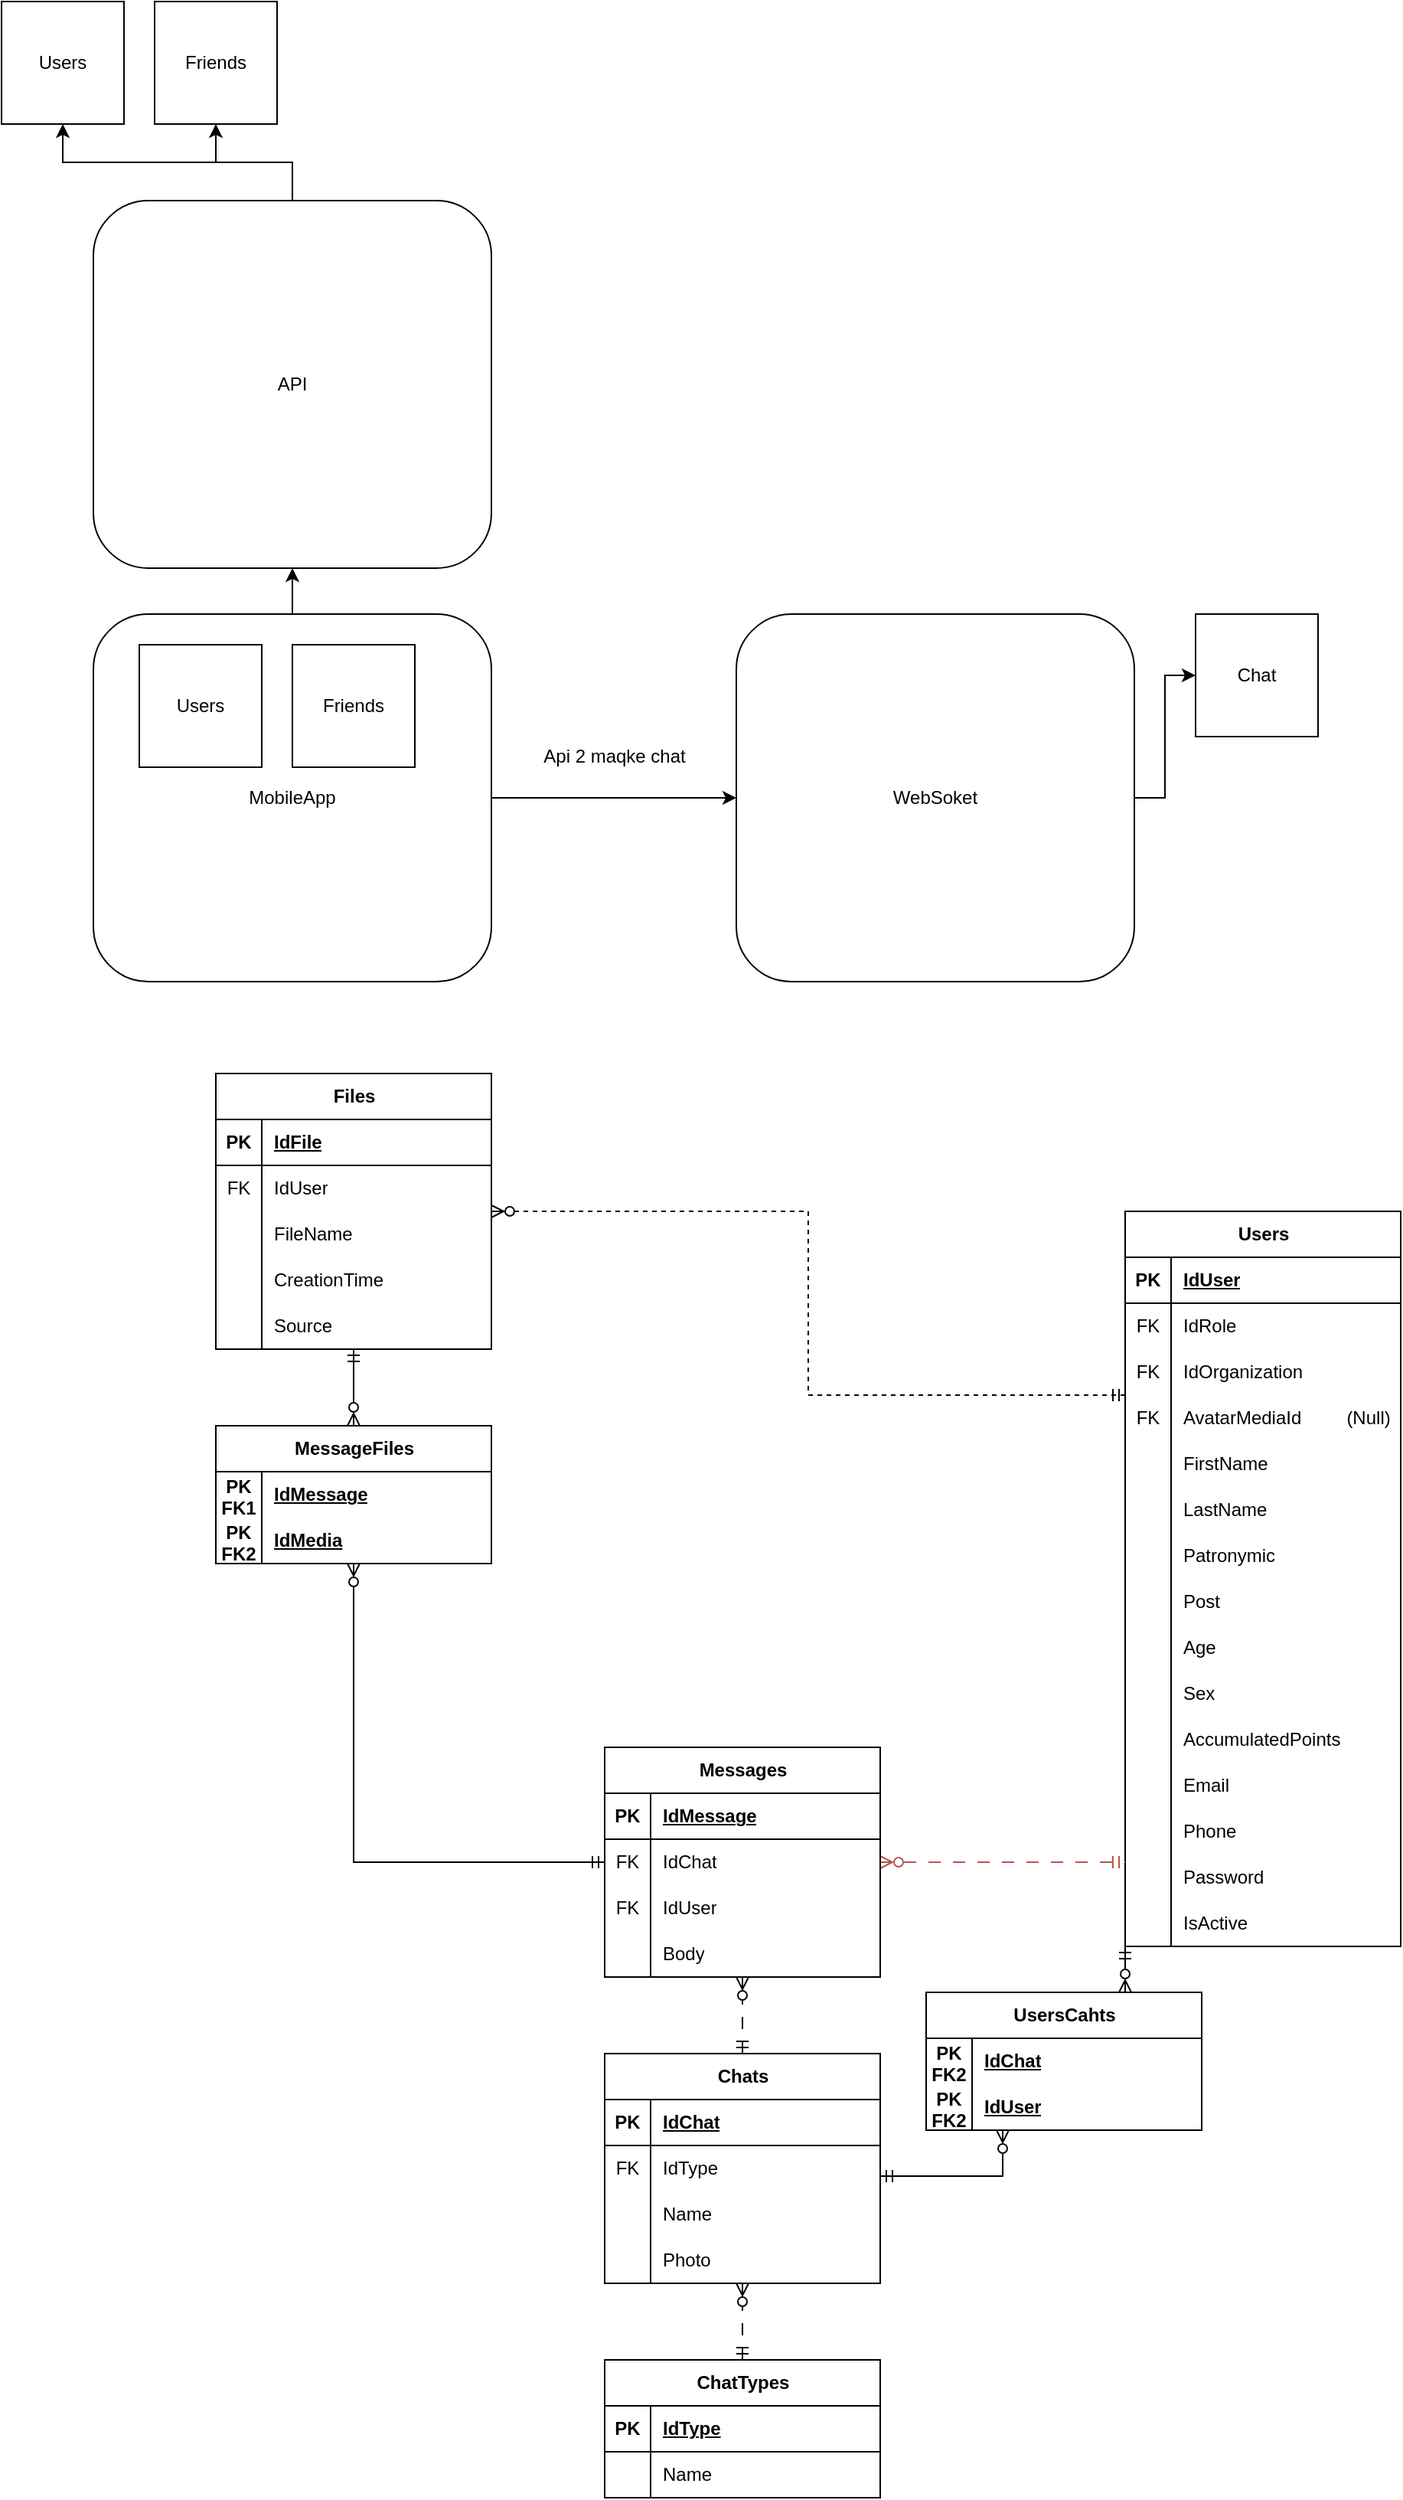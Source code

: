 <mxfile version="24.7.17">
  <diagram name="Страница — 1" id="ZEEm1lzKeTSxruG6DHgv">
    <mxGraphModel dx="1418" dy="1997" grid="1" gridSize="10" guides="1" tooltips="1" connect="1" arrows="1" fold="1" page="1" pageScale="1" pageWidth="827" pageHeight="1169" math="0" shadow="0">
      <root>
        <mxCell id="0" />
        <mxCell id="1" parent="0" />
        <mxCell id="1vx7vQXaINEQ5tUcSHFq-7" style="edgeStyle=orthogonalEdgeStyle;rounded=0;orthogonalLoop=1;jettySize=auto;html=1;" parent="1" source="1vx7vQXaINEQ5tUcSHFq-1" target="1vx7vQXaINEQ5tUcSHFq-2" edge="1">
          <mxGeometry relative="1" as="geometry" />
        </mxCell>
        <mxCell id="1vx7vQXaINEQ5tUcSHFq-11" style="edgeStyle=orthogonalEdgeStyle;rounded=0;orthogonalLoop=1;jettySize=auto;html=1;" parent="1" source="1vx7vQXaINEQ5tUcSHFq-1" target="1vx7vQXaINEQ5tUcSHFq-10" edge="1">
          <mxGeometry relative="1" as="geometry" />
        </mxCell>
        <mxCell id="1vx7vQXaINEQ5tUcSHFq-1" value="MobileApp" style="rounded=1;whiteSpace=wrap;html=1;" parent="1" vertex="1">
          <mxGeometry x="80" y="230" width="260" height="240" as="geometry" />
        </mxCell>
        <mxCell id="1vx7vQXaINEQ5tUcSHFq-8" style="edgeStyle=orthogonalEdgeStyle;rounded=0;orthogonalLoop=1;jettySize=auto;html=1;" parent="1" source="1vx7vQXaINEQ5tUcSHFq-2" target="1vx7vQXaINEQ5tUcSHFq-4" edge="1">
          <mxGeometry relative="1" as="geometry" />
        </mxCell>
        <mxCell id="1vx7vQXaINEQ5tUcSHFq-9" style="edgeStyle=orthogonalEdgeStyle;rounded=0;orthogonalLoop=1;jettySize=auto;html=1;" parent="1" source="1vx7vQXaINEQ5tUcSHFq-2" target="1vx7vQXaINEQ5tUcSHFq-3" edge="1">
          <mxGeometry relative="1" as="geometry" />
        </mxCell>
        <mxCell id="1vx7vQXaINEQ5tUcSHFq-2" value="API" style="rounded=1;whiteSpace=wrap;html=1;" parent="1" vertex="1">
          <mxGeometry x="80" y="-40" width="260" height="240" as="geometry" />
        </mxCell>
        <mxCell id="1vx7vQXaINEQ5tUcSHFq-3" value="Users" style="whiteSpace=wrap;html=1;aspect=fixed;" parent="1" vertex="1">
          <mxGeometry x="20" y="-170" width="80" height="80" as="geometry" />
        </mxCell>
        <mxCell id="1vx7vQXaINEQ5tUcSHFq-4" value="Friends" style="whiteSpace=wrap;html=1;aspect=fixed;" parent="1" vertex="1">
          <mxGeometry x="120" y="-170" width="80" height="80" as="geometry" />
        </mxCell>
        <mxCell id="1vx7vQXaINEQ5tUcSHFq-5" value="Users" style="whiteSpace=wrap;html=1;aspect=fixed;" parent="1" vertex="1">
          <mxGeometry x="110" y="250" width="80" height="80" as="geometry" />
        </mxCell>
        <mxCell id="1vx7vQXaINEQ5tUcSHFq-6" value="Friends" style="whiteSpace=wrap;html=1;aspect=fixed;" parent="1" vertex="1">
          <mxGeometry x="210" y="250" width="80" height="80" as="geometry" />
        </mxCell>
        <mxCell id="1vx7vQXaINEQ5tUcSHFq-14" style="edgeStyle=orthogonalEdgeStyle;rounded=0;orthogonalLoop=1;jettySize=auto;html=1;" parent="1" source="1vx7vQXaINEQ5tUcSHFq-10" target="1vx7vQXaINEQ5tUcSHFq-13" edge="1">
          <mxGeometry relative="1" as="geometry" />
        </mxCell>
        <mxCell id="1vx7vQXaINEQ5tUcSHFq-10" value="WebSoket" style="rounded=1;whiteSpace=wrap;html=1;" parent="1" vertex="1">
          <mxGeometry x="500" y="230" width="260" height="240" as="geometry" />
        </mxCell>
        <mxCell id="1vx7vQXaINEQ5tUcSHFq-12" value="Api 2 maqke chat" style="text;html=1;align=center;verticalAlign=middle;resizable=0;points=[];autosize=1;strokeColor=none;fillColor=none;" parent="1" vertex="1">
          <mxGeometry x="360" y="308" width="120" height="30" as="geometry" />
        </mxCell>
        <mxCell id="1vx7vQXaINEQ5tUcSHFq-13" value="Chat" style="whiteSpace=wrap;html=1;aspect=fixed;" parent="1" vertex="1">
          <mxGeometry x="800" y="230" width="80" height="80" as="geometry" />
        </mxCell>
        <mxCell id="N4yz56H9GCIJ5nucH-jK-26" style="edgeStyle=orthogonalEdgeStyle;rounded=0;orthogonalLoop=1;jettySize=auto;html=1;endArrow=ERzeroToMany;endFill=0;startArrow=ERmandOne;startFill=0;dashed=1;" edge="1" parent="1" source="MX3u4jgHiCqFEkig36P6-1" target="N4yz56H9GCIJ5nucH-jK-1">
          <mxGeometry relative="1" as="geometry">
            <Array as="points">
              <mxPoint x="547" y="740" />
              <mxPoint x="547" y="620" />
            </Array>
          </mxGeometry>
        </mxCell>
        <mxCell id="MX3u4jgHiCqFEkig36P6-1" value="Users" style="shape=table;startSize=30;container=1;collapsible=1;childLayout=tableLayout;fixedRows=1;rowLines=0;fontStyle=1;align=center;resizeLast=1;html=1;" parent="1" vertex="1">
          <mxGeometry x="754" y="620" width="180" height="480" as="geometry" />
        </mxCell>
        <mxCell id="MX3u4jgHiCqFEkig36P6-2" value="" style="shape=tableRow;horizontal=0;startSize=0;swimlaneHead=0;swimlaneBody=0;fillColor=none;collapsible=0;dropTarget=0;points=[[0,0.5],[1,0.5]];portConstraint=eastwest;top=0;left=0;right=0;bottom=1;" parent="MX3u4jgHiCqFEkig36P6-1" vertex="1">
          <mxGeometry y="30" width="180" height="30" as="geometry" />
        </mxCell>
        <mxCell id="MX3u4jgHiCqFEkig36P6-3" value="PK" style="shape=partialRectangle;connectable=0;fillColor=none;top=0;left=0;bottom=0;right=0;fontStyle=1;overflow=hidden;whiteSpace=wrap;html=1;" parent="MX3u4jgHiCqFEkig36P6-2" vertex="1">
          <mxGeometry width="30" height="30" as="geometry">
            <mxRectangle width="30" height="30" as="alternateBounds" />
          </mxGeometry>
        </mxCell>
        <mxCell id="MX3u4jgHiCqFEkig36P6-4" value="IdUser" style="shape=partialRectangle;connectable=0;fillColor=none;top=0;left=0;bottom=0;right=0;align=left;spacingLeft=6;fontStyle=5;overflow=hidden;whiteSpace=wrap;html=1;" parent="MX3u4jgHiCqFEkig36P6-2" vertex="1">
          <mxGeometry x="30" width="150" height="30" as="geometry">
            <mxRectangle width="150" height="30" as="alternateBounds" />
          </mxGeometry>
        </mxCell>
        <mxCell id="MX3u4jgHiCqFEkig36P6-5" value="" style="shape=tableRow;horizontal=0;startSize=0;swimlaneHead=0;swimlaneBody=0;fillColor=none;collapsible=0;dropTarget=0;points=[[0,0.5],[1,0.5]];portConstraint=eastwest;top=0;left=0;right=0;bottom=0;" parent="MX3u4jgHiCqFEkig36P6-1" vertex="1">
          <mxGeometry y="60" width="180" height="30" as="geometry" />
        </mxCell>
        <mxCell id="MX3u4jgHiCqFEkig36P6-6" value="FK" style="shape=partialRectangle;connectable=0;fillColor=none;top=0;left=0;bottom=0;right=0;editable=1;overflow=hidden;whiteSpace=wrap;html=1;" parent="MX3u4jgHiCqFEkig36P6-5" vertex="1">
          <mxGeometry width="30" height="30" as="geometry">
            <mxRectangle width="30" height="30" as="alternateBounds" />
          </mxGeometry>
        </mxCell>
        <mxCell id="MX3u4jgHiCqFEkig36P6-7" value="IdRole" style="shape=partialRectangle;connectable=0;fillColor=none;top=0;left=0;bottom=0;right=0;align=left;spacingLeft=6;overflow=hidden;whiteSpace=wrap;html=1;" parent="MX3u4jgHiCqFEkig36P6-5" vertex="1">
          <mxGeometry x="30" width="150" height="30" as="geometry">
            <mxRectangle width="150" height="30" as="alternateBounds" />
          </mxGeometry>
        </mxCell>
        <mxCell id="MX3u4jgHiCqFEkig36P6-8" value="" style="shape=tableRow;horizontal=0;startSize=0;swimlaneHead=0;swimlaneBody=0;fillColor=none;collapsible=0;dropTarget=0;points=[[0,0.5],[1,0.5]];portConstraint=eastwest;top=0;left=0;right=0;bottom=0;" parent="MX3u4jgHiCqFEkig36P6-1" vertex="1">
          <mxGeometry y="90" width="180" height="30" as="geometry" />
        </mxCell>
        <mxCell id="MX3u4jgHiCqFEkig36P6-9" value="FK" style="shape=partialRectangle;connectable=0;fillColor=none;top=0;left=0;bottom=0;right=0;editable=1;overflow=hidden;whiteSpace=wrap;html=1;" parent="MX3u4jgHiCqFEkig36P6-8" vertex="1">
          <mxGeometry width="30" height="30" as="geometry">
            <mxRectangle width="30" height="30" as="alternateBounds" />
          </mxGeometry>
        </mxCell>
        <mxCell id="MX3u4jgHiCqFEkig36P6-10" value="IdOrganization" style="shape=partialRectangle;connectable=0;fillColor=none;top=0;left=0;bottom=0;right=0;align=left;spacingLeft=6;overflow=hidden;whiteSpace=wrap;html=1;" parent="MX3u4jgHiCqFEkig36P6-8" vertex="1">
          <mxGeometry x="30" width="150" height="30" as="geometry">
            <mxRectangle width="150" height="30" as="alternateBounds" />
          </mxGeometry>
        </mxCell>
        <mxCell id="MX3u4jgHiCqFEkig36P6-11" value="" style="shape=tableRow;horizontal=0;startSize=0;swimlaneHead=0;swimlaneBody=0;fillColor=none;collapsible=0;dropTarget=0;points=[[0,0.5],[1,0.5]];portConstraint=eastwest;top=0;left=0;right=0;bottom=0;" parent="MX3u4jgHiCqFEkig36P6-1" vertex="1">
          <mxGeometry y="120" width="180" height="30" as="geometry" />
        </mxCell>
        <mxCell id="MX3u4jgHiCqFEkig36P6-12" value="FK" style="shape=partialRectangle;connectable=0;fillColor=none;top=0;left=0;bottom=0;right=0;editable=1;overflow=hidden;whiteSpace=wrap;html=1;" parent="MX3u4jgHiCqFEkig36P6-11" vertex="1">
          <mxGeometry width="30" height="30" as="geometry">
            <mxRectangle width="30" height="30" as="alternateBounds" />
          </mxGeometry>
        </mxCell>
        <mxCell id="MX3u4jgHiCqFEkig36P6-13" value="AvatarMediaId&lt;span style=&quot;white-space: pre;&quot;&gt;&#x9;&lt;/span&gt;&lt;span style=&quot;white-space: pre;&quot;&gt;&#x9;&lt;/span&gt;(Null)" style="shape=partialRectangle;connectable=0;fillColor=none;top=0;left=0;bottom=0;right=0;align=left;spacingLeft=6;overflow=hidden;whiteSpace=wrap;html=1;" parent="MX3u4jgHiCqFEkig36P6-11" vertex="1">
          <mxGeometry x="30" width="150" height="30" as="geometry">
            <mxRectangle width="150" height="30" as="alternateBounds" />
          </mxGeometry>
        </mxCell>
        <mxCell id="MX3u4jgHiCqFEkig36P6-14" value="" style="shape=tableRow;horizontal=0;startSize=0;swimlaneHead=0;swimlaneBody=0;fillColor=none;collapsible=0;dropTarget=0;points=[[0,0.5],[1,0.5]];portConstraint=eastwest;top=0;left=0;right=0;bottom=0;" parent="MX3u4jgHiCqFEkig36P6-1" vertex="1">
          <mxGeometry y="150" width="180" height="30" as="geometry" />
        </mxCell>
        <mxCell id="MX3u4jgHiCqFEkig36P6-15" value="" style="shape=partialRectangle;connectable=0;fillColor=none;top=0;left=0;bottom=0;right=0;editable=1;overflow=hidden;whiteSpace=wrap;html=1;" parent="MX3u4jgHiCqFEkig36P6-14" vertex="1">
          <mxGeometry width="30" height="30" as="geometry">
            <mxRectangle width="30" height="30" as="alternateBounds" />
          </mxGeometry>
        </mxCell>
        <mxCell id="MX3u4jgHiCqFEkig36P6-16" value="FirstName" style="shape=partialRectangle;connectable=0;fillColor=none;top=0;left=0;bottom=0;right=0;align=left;spacingLeft=6;overflow=hidden;whiteSpace=wrap;html=1;" parent="MX3u4jgHiCqFEkig36P6-14" vertex="1">
          <mxGeometry x="30" width="150" height="30" as="geometry">
            <mxRectangle width="150" height="30" as="alternateBounds" />
          </mxGeometry>
        </mxCell>
        <mxCell id="MX3u4jgHiCqFEkig36P6-17" value="" style="shape=tableRow;horizontal=0;startSize=0;swimlaneHead=0;swimlaneBody=0;fillColor=none;collapsible=0;dropTarget=0;points=[[0,0.5],[1,0.5]];portConstraint=eastwest;top=0;left=0;right=0;bottom=0;" parent="MX3u4jgHiCqFEkig36P6-1" vertex="1">
          <mxGeometry y="180" width="180" height="30" as="geometry" />
        </mxCell>
        <mxCell id="MX3u4jgHiCqFEkig36P6-18" value="" style="shape=partialRectangle;connectable=0;fillColor=none;top=0;left=0;bottom=0;right=0;editable=1;overflow=hidden;whiteSpace=wrap;html=1;" parent="MX3u4jgHiCqFEkig36P6-17" vertex="1">
          <mxGeometry width="30" height="30" as="geometry">
            <mxRectangle width="30" height="30" as="alternateBounds" />
          </mxGeometry>
        </mxCell>
        <mxCell id="MX3u4jgHiCqFEkig36P6-19" value="LastName" style="shape=partialRectangle;connectable=0;fillColor=none;top=0;left=0;bottom=0;right=0;align=left;spacingLeft=6;overflow=hidden;whiteSpace=wrap;html=1;" parent="MX3u4jgHiCqFEkig36P6-17" vertex="1">
          <mxGeometry x="30" width="150" height="30" as="geometry">
            <mxRectangle width="150" height="30" as="alternateBounds" />
          </mxGeometry>
        </mxCell>
        <mxCell id="MX3u4jgHiCqFEkig36P6-20" value="" style="shape=tableRow;horizontal=0;startSize=0;swimlaneHead=0;swimlaneBody=0;fillColor=none;collapsible=0;dropTarget=0;points=[[0,0.5],[1,0.5]];portConstraint=eastwest;top=0;left=0;right=0;bottom=0;" parent="MX3u4jgHiCqFEkig36P6-1" vertex="1">
          <mxGeometry y="210" width="180" height="30" as="geometry" />
        </mxCell>
        <mxCell id="MX3u4jgHiCqFEkig36P6-21" value="" style="shape=partialRectangle;connectable=0;fillColor=none;top=0;left=0;bottom=0;right=0;editable=1;overflow=hidden;whiteSpace=wrap;html=1;" parent="MX3u4jgHiCqFEkig36P6-20" vertex="1">
          <mxGeometry width="30" height="30" as="geometry">
            <mxRectangle width="30" height="30" as="alternateBounds" />
          </mxGeometry>
        </mxCell>
        <mxCell id="MX3u4jgHiCqFEkig36P6-22" value="Patronymic" style="shape=partialRectangle;connectable=0;fillColor=none;top=0;left=0;bottom=0;right=0;align=left;spacingLeft=6;overflow=hidden;whiteSpace=wrap;html=1;" parent="MX3u4jgHiCqFEkig36P6-20" vertex="1">
          <mxGeometry x="30" width="150" height="30" as="geometry">
            <mxRectangle width="150" height="30" as="alternateBounds" />
          </mxGeometry>
        </mxCell>
        <mxCell id="MX3u4jgHiCqFEkig36P6-23" value="" style="shape=tableRow;horizontal=0;startSize=0;swimlaneHead=0;swimlaneBody=0;fillColor=none;collapsible=0;dropTarget=0;points=[[0,0.5],[1,0.5]];portConstraint=eastwest;top=0;left=0;right=0;bottom=0;" parent="MX3u4jgHiCqFEkig36P6-1" vertex="1">
          <mxGeometry y="240" width="180" height="30" as="geometry" />
        </mxCell>
        <mxCell id="MX3u4jgHiCqFEkig36P6-24" value="" style="shape=partialRectangle;connectable=0;fillColor=none;top=0;left=0;bottom=0;right=0;editable=1;overflow=hidden;whiteSpace=wrap;html=1;" parent="MX3u4jgHiCqFEkig36P6-23" vertex="1">
          <mxGeometry width="30" height="30" as="geometry">
            <mxRectangle width="30" height="30" as="alternateBounds" />
          </mxGeometry>
        </mxCell>
        <mxCell id="MX3u4jgHiCqFEkig36P6-25" value="Post" style="shape=partialRectangle;connectable=0;fillColor=none;top=0;left=0;bottom=0;right=0;align=left;spacingLeft=6;overflow=hidden;whiteSpace=wrap;html=1;" parent="MX3u4jgHiCqFEkig36P6-23" vertex="1">
          <mxGeometry x="30" width="150" height="30" as="geometry">
            <mxRectangle width="150" height="30" as="alternateBounds" />
          </mxGeometry>
        </mxCell>
        <mxCell id="MX3u4jgHiCqFEkig36P6-26" value="" style="shape=tableRow;horizontal=0;startSize=0;swimlaneHead=0;swimlaneBody=0;fillColor=none;collapsible=0;dropTarget=0;points=[[0,0.5],[1,0.5]];portConstraint=eastwest;top=0;left=0;right=0;bottom=0;" parent="MX3u4jgHiCqFEkig36P6-1" vertex="1">
          <mxGeometry y="270" width="180" height="30" as="geometry" />
        </mxCell>
        <mxCell id="MX3u4jgHiCqFEkig36P6-27" value="" style="shape=partialRectangle;connectable=0;fillColor=none;top=0;left=0;bottom=0;right=0;editable=1;overflow=hidden;whiteSpace=wrap;html=1;" parent="MX3u4jgHiCqFEkig36P6-26" vertex="1">
          <mxGeometry width="30" height="30" as="geometry">
            <mxRectangle width="30" height="30" as="alternateBounds" />
          </mxGeometry>
        </mxCell>
        <mxCell id="MX3u4jgHiCqFEkig36P6-28" value="Age" style="shape=partialRectangle;connectable=0;fillColor=none;top=0;left=0;bottom=0;right=0;align=left;spacingLeft=6;overflow=hidden;whiteSpace=wrap;html=1;" parent="MX3u4jgHiCqFEkig36P6-26" vertex="1">
          <mxGeometry x="30" width="150" height="30" as="geometry">
            <mxRectangle width="150" height="30" as="alternateBounds" />
          </mxGeometry>
        </mxCell>
        <mxCell id="MX3u4jgHiCqFEkig36P6-29" value="" style="shape=tableRow;horizontal=0;startSize=0;swimlaneHead=0;swimlaneBody=0;fillColor=none;collapsible=0;dropTarget=0;points=[[0,0.5],[1,0.5]];portConstraint=eastwest;top=0;left=0;right=0;bottom=0;" parent="MX3u4jgHiCqFEkig36P6-1" vertex="1">
          <mxGeometry y="300" width="180" height="30" as="geometry" />
        </mxCell>
        <mxCell id="MX3u4jgHiCqFEkig36P6-30" value="" style="shape=partialRectangle;connectable=0;fillColor=none;top=0;left=0;bottom=0;right=0;editable=1;overflow=hidden;whiteSpace=wrap;html=1;" parent="MX3u4jgHiCqFEkig36P6-29" vertex="1">
          <mxGeometry width="30" height="30" as="geometry">
            <mxRectangle width="30" height="30" as="alternateBounds" />
          </mxGeometry>
        </mxCell>
        <mxCell id="MX3u4jgHiCqFEkig36P6-31" value="Sex" style="shape=partialRectangle;connectable=0;fillColor=none;top=0;left=0;bottom=0;right=0;align=left;spacingLeft=6;overflow=hidden;whiteSpace=wrap;html=1;" parent="MX3u4jgHiCqFEkig36P6-29" vertex="1">
          <mxGeometry x="30" width="150" height="30" as="geometry">
            <mxRectangle width="150" height="30" as="alternateBounds" />
          </mxGeometry>
        </mxCell>
        <mxCell id="MX3u4jgHiCqFEkig36P6-32" value="" style="shape=tableRow;horizontal=0;startSize=0;swimlaneHead=0;swimlaneBody=0;fillColor=none;collapsible=0;dropTarget=0;points=[[0,0.5],[1,0.5]];portConstraint=eastwest;top=0;left=0;right=0;bottom=0;" parent="MX3u4jgHiCqFEkig36P6-1" vertex="1">
          <mxGeometry y="330" width="180" height="30" as="geometry" />
        </mxCell>
        <mxCell id="MX3u4jgHiCqFEkig36P6-33" value="" style="shape=partialRectangle;connectable=0;fillColor=none;top=0;left=0;bottom=0;right=0;editable=1;overflow=hidden;whiteSpace=wrap;html=1;" parent="MX3u4jgHiCqFEkig36P6-32" vertex="1">
          <mxGeometry width="30" height="30" as="geometry">
            <mxRectangle width="30" height="30" as="alternateBounds" />
          </mxGeometry>
        </mxCell>
        <mxCell id="MX3u4jgHiCqFEkig36P6-34" value="AccumulatedPoints" style="shape=partialRectangle;connectable=0;fillColor=none;top=0;left=0;bottom=0;right=0;align=left;spacingLeft=6;overflow=hidden;whiteSpace=wrap;html=1;" parent="MX3u4jgHiCqFEkig36P6-32" vertex="1">
          <mxGeometry x="30" width="150" height="30" as="geometry">
            <mxRectangle width="150" height="30" as="alternateBounds" />
          </mxGeometry>
        </mxCell>
        <mxCell id="MX3u4jgHiCqFEkig36P6-35" value="" style="shape=tableRow;horizontal=0;startSize=0;swimlaneHead=0;swimlaneBody=0;fillColor=none;collapsible=0;dropTarget=0;points=[[0,0.5],[1,0.5]];portConstraint=eastwest;top=0;left=0;right=0;bottom=0;" parent="MX3u4jgHiCqFEkig36P6-1" vertex="1">
          <mxGeometry y="360" width="180" height="30" as="geometry" />
        </mxCell>
        <mxCell id="MX3u4jgHiCqFEkig36P6-36" value="" style="shape=partialRectangle;connectable=0;fillColor=none;top=0;left=0;bottom=0;right=0;editable=1;overflow=hidden;whiteSpace=wrap;html=1;" parent="MX3u4jgHiCqFEkig36P6-35" vertex="1">
          <mxGeometry width="30" height="30" as="geometry">
            <mxRectangle width="30" height="30" as="alternateBounds" />
          </mxGeometry>
        </mxCell>
        <mxCell id="MX3u4jgHiCqFEkig36P6-37" value="Email" style="shape=partialRectangle;connectable=0;fillColor=none;top=0;left=0;bottom=0;right=0;align=left;spacingLeft=6;overflow=hidden;whiteSpace=wrap;html=1;" parent="MX3u4jgHiCqFEkig36P6-35" vertex="1">
          <mxGeometry x="30" width="150" height="30" as="geometry">
            <mxRectangle width="150" height="30" as="alternateBounds" />
          </mxGeometry>
        </mxCell>
        <mxCell id="MX3u4jgHiCqFEkig36P6-38" value="" style="shape=tableRow;horizontal=0;startSize=0;swimlaneHead=0;swimlaneBody=0;fillColor=none;collapsible=0;dropTarget=0;points=[[0,0.5],[1,0.5]];portConstraint=eastwest;top=0;left=0;right=0;bottom=0;" parent="MX3u4jgHiCqFEkig36P6-1" vertex="1">
          <mxGeometry y="390" width="180" height="30" as="geometry" />
        </mxCell>
        <mxCell id="MX3u4jgHiCqFEkig36P6-39" value="" style="shape=partialRectangle;connectable=0;fillColor=none;top=0;left=0;bottom=0;right=0;editable=1;overflow=hidden;whiteSpace=wrap;html=1;" parent="MX3u4jgHiCqFEkig36P6-38" vertex="1">
          <mxGeometry width="30" height="30" as="geometry">
            <mxRectangle width="30" height="30" as="alternateBounds" />
          </mxGeometry>
        </mxCell>
        <mxCell id="MX3u4jgHiCqFEkig36P6-40" value="Phone" style="shape=partialRectangle;connectable=0;fillColor=none;top=0;left=0;bottom=0;right=0;align=left;spacingLeft=6;overflow=hidden;whiteSpace=wrap;html=1;" parent="MX3u4jgHiCqFEkig36P6-38" vertex="1">
          <mxGeometry x="30" width="150" height="30" as="geometry">
            <mxRectangle width="150" height="30" as="alternateBounds" />
          </mxGeometry>
        </mxCell>
        <mxCell id="MX3u4jgHiCqFEkig36P6-41" value="" style="shape=tableRow;horizontal=0;startSize=0;swimlaneHead=0;swimlaneBody=0;fillColor=none;collapsible=0;dropTarget=0;points=[[0,0.5],[1,0.5]];portConstraint=eastwest;top=0;left=0;right=0;bottom=0;" parent="MX3u4jgHiCqFEkig36P6-1" vertex="1">
          <mxGeometry y="420" width="180" height="30" as="geometry" />
        </mxCell>
        <mxCell id="MX3u4jgHiCqFEkig36P6-42" value="" style="shape=partialRectangle;connectable=0;fillColor=none;top=0;left=0;bottom=0;right=0;editable=1;overflow=hidden;whiteSpace=wrap;html=1;" parent="MX3u4jgHiCqFEkig36P6-41" vertex="1">
          <mxGeometry width="30" height="30" as="geometry">
            <mxRectangle width="30" height="30" as="alternateBounds" />
          </mxGeometry>
        </mxCell>
        <mxCell id="MX3u4jgHiCqFEkig36P6-43" value="Password" style="shape=partialRectangle;connectable=0;fillColor=none;top=0;left=0;bottom=0;right=0;align=left;spacingLeft=6;overflow=hidden;whiteSpace=wrap;html=1;" parent="MX3u4jgHiCqFEkig36P6-41" vertex="1">
          <mxGeometry x="30" width="150" height="30" as="geometry">
            <mxRectangle width="150" height="30" as="alternateBounds" />
          </mxGeometry>
        </mxCell>
        <mxCell id="MX3u4jgHiCqFEkig36P6-44" value="" style="shape=tableRow;horizontal=0;startSize=0;swimlaneHead=0;swimlaneBody=0;fillColor=none;collapsible=0;dropTarget=0;points=[[0,0.5],[1,0.5]];portConstraint=eastwest;top=0;left=0;right=0;bottom=0;" parent="MX3u4jgHiCqFEkig36P6-1" vertex="1">
          <mxGeometry y="450" width="180" height="30" as="geometry" />
        </mxCell>
        <mxCell id="MX3u4jgHiCqFEkig36P6-45" value="" style="shape=partialRectangle;connectable=0;fillColor=none;top=0;left=0;bottom=0;right=0;editable=1;overflow=hidden;whiteSpace=wrap;html=1;" parent="MX3u4jgHiCqFEkig36P6-44" vertex="1">
          <mxGeometry width="30" height="30" as="geometry">
            <mxRectangle width="30" height="30" as="alternateBounds" />
          </mxGeometry>
        </mxCell>
        <mxCell id="MX3u4jgHiCqFEkig36P6-46" value="IsActive" style="shape=partialRectangle;connectable=0;fillColor=none;top=0;left=0;bottom=0;right=0;align=left;spacingLeft=6;overflow=hidden;whiteSpace=wrap;html=1;" parent="MX3u4jgHiCqFEkig36P6-44" vertex="1">
          <mxGeometry x="30" width="150" height="30" as="geometry">
            <mxRectangle width="150" height="30" as="alternateBounds" />
          </mxGeometry>
        </mxCell>
        <mxCell id="MX3u4jgHiCqFEkig36P6-47" style="edgeStyle=orthogonalEdgeStyle;rounded=0;orthogonalLoop=1;jettySize=auto;html=1;endArrow=ERzeroToMany;endFill=0;startArrow=ERmandOne;startFill=0;" parent="1" source="MX3u4jgHiCqFEkig36P6-48" target="MX3u4jgHiCqFEkig36P6-84" edge="1">
          <mxGeometry relative="1" as="geometry">
            <Array as="points">
              <mxPoint x="674" y="1250" />
              <mxPoint x="674" y="1190" />
            </Array>
          </mxGeometry>
        </mxCell>
        <mxCell id="MX3u4jgHiCqFEkig36P6-48" value="Chats" style="shape=table;startSize=30;container=1;collapsible=1;childLayout=tableLayout;fixedRows=1;rowLines=0;fontStyle=1;align=center;resizeLast=1;html=1;" parent="1" vertex="1">
          <mxGeometry x="414" y="1170" width="180" height="150" as="geometry" />
        </mxCell>
        <mxCell id="MX3u4jgHiCqFEkig36P6-49" value="" style="shape=tableRow;horizontal=0;startSize=0;swimlaneHead=0;swimlaneBody=0;fillColor=none;collapsible=0;dropTarget=0;points=[[0,0.5],[1,0.5]];portConstraint=eastwest;top=0;left=0;right=0;bottom=1;" parent="MX3u4jgHiCqFEkig36P6-48" vertex="1">
          <mxGeometry y="30" width="180" height="30" as="geometry" />
        </mxCell>
        <mxCell id="MX3u4jgHiCqFEkig36P6-50" value="PK" style="shape=partialRectangle;connectable=0;fillColor=none;top=0;left=0;bottom=0;right=0;fontStyle=1;overflow=hidden;whiteSpace=wrap;html=1;" parent="MX3u4jgHiCqFEkig36P6-49" vertex="1">
          <mxGeometry width="30" height="30" as="geometry">
            <mxRectangle width="30" height="30" as="alternateBounds" />
          </mxGeometry>
        </mxCell>
        <mxCell id="MX3u4jgHiCqFEkig36P6-51" value="IdChat" style="shape=partialRectangle;connectable=0;fillColor=none;top=0;left=0;bottom=0;right=0;align=left;spacingLeft=6;fontStyle=5;overflow=hidden;whiteSpace=wrap;html=1;" parent="MX3u4jgHiCqFEkig36P6-49" vertex="1">
          <mxGeometry x="30" width="150" height="30" as="geometry">
            <mxRectangle width="150" height="30" as="alternateBounds" />
          </mxGeometry>
        </mxCell>
        <mxCell id="MX3u4jgHiCqFEkig36P6-52" value="" style="shape=tableRow;horizontal=0;startSize=0;swimlaneHead=0;swimlaneBody=0;fillColor=none;collapsible=0;dropTarget=0;points=[[0,0.5],[1,0.5]];portConstraint=eastwest;top=0;left=0;right=0;bottom=0;" parent="MX3u4jgHiCqFEkig36P6-48" vertex="1">
          <mxGeometry y="60" width="180" height="30" as="geometry" />
        </mxCell>
        <mxCell id="MX3u4jgHiCqFEkig36P6-53" value="FK" style="shape=partialRectangle;connectable=0;fillColor=none;top=0;left=0;bottom=0;right=0;editable=1;overflow=hidden;whiteSpace=wrap;html=1;" parent="MX3u4jgHiCqFEkig36P6-52" vertex="1">
          <mxGeometry width="30" height="30" as="geometry">
            <mxRectangle width="30" height="30" as="alternateBounds" />
          </mxGeometry>
        </mxCell>
        <mxCell id="MX3u4jgHiCqFEkig36P6-54" value="IdType" style="shape=partialRectangle;connectable=0;fillColor=none;top=0;left=0;bottom=0;right=0;align=left;spacingLeft=6;overflow=hidden;whiteSpace=wrap;html=1;" parent="MX3u4jgHiCqFEkig36P6-52" vertex="1">
          <mxGeometry x="30" width="150" height="30" as="geometry">
            <mxRectangle width="150" height="30" as="alternateBounds" />
          </mxGeometry>
        </mxCell>
        <mxCell id="MX3u4jgHiCqFEkig36P6-55" value="" style="shape=tableRow;horizontal=0;startSize=0;swimlaneHead=0;swimlaneBody=0;fillColor=none;collapsible=0;dropTarget=0;points=[[0,0.5],[1,0.5]];portConstraint=eastwest;top=0;left=0;right=0;bottom=0;" parent="MX3u4jgHiCqFEkig36P6-48" vertex="1">
          <mxGeometry y="90" width="180" height="30" as="geometry" />
        </mxCell>
        <mxCell id="MX3u4jgHiCqFEkig36P6-56" value="" style="shape=partialRectangle;connectable=0;fillColor=none;top=0;left=0;bottom=0;right=0;editable=1;overflow=hidden;whiteSpace=wrap;html=1;" parent="MX3u4jgHiCqFEkig36P6-55" vertex="1">
          <mxGeometry width="30" height="30" as="geometry">
            <mxRectangle width="30" height="30" as="alternateBounds" />
          </mxGeometry>
        </mxCell>
        <mxCell id="MX3u4jgHiCqFEkig36P6-57" value="Name" style="shape=partialRectangle;connectable=0;fillColor=none;top=0;left=0;bottom=0;right=0;align=left;spacingLeft=6;overflow=hidden;whiteSpace=wrap;html=1;" parent="MX3u4jgHiCqFEkig36P6-55" vertex="1">
          <mxGeometry x="30" width="150" height="30" as="geometry">
            <mxRectangle width="150" height="30" as="alternateBounds" />
          </mxGeometry>
        </mxCell>
        <mxCell id="MX3u4jgHiCqFEkig36P6-58" value="" style="shape=tableRow;horizontal=0;startSize=0;swimlaneHead=0;swimlaneBody=0;fillColor=none;collapsible=0;dropTarget=0;points=[[0,0.5],[1,0.5]];portConstraint=eastwest;top=0;left=0;right=0;bottom=0;" parent="MX3u4jgHiCqFEkig36P6-48" vertex="1">
          <mxGeometry y="120" width="180" height="30" as="geometry" />
        </mxCell>
        <mxCell id="MX3u4jgHiCqFEkig36P6-59" value="" style="shape=partialRectangle;connectable=0;fillColor=none;top=0;left=0;bottom=0;right=0;editable=1;overflow=hidden;whiteSpace=wrap;html=1;" parent="MX3u4jgHiCqFEkig36P6-58" vertex="1">
          <mxGeometry width="30" height="30" as="geometry">
            <mxRectangle width="30" height="30" as="alternateBounds" />
          </mxGeometry>
        </mxCell>
        <mxCell id="MX3u4jgHiCqFEkig36P6-60" value="Photo" style="shape=partialRectangle;connectable=0;fillColor=none;top=0;left=0;bottom=0;right=0;align=left;spacingLeft=6;overflow=hidden;whiteSpace=wrap;html=1;" parent="MX3u4jgHiCqFEkig36P6-58" vertex="1">
          <mxGeometry x="30" width="150" height="30" as="geometry">
            <mxRectangle width="150" height="30" as="alternateBounds" />
          </mxGeometry>
        </mxCell>
        <mxCell id="MX3u4jgHiCqFEkig36P6-61" style="edgeStyle=orthogonalEdgeStyle;rounded=0;orthogonalLoop=1;jettySize=auto;html=1;endArrow=ERmandOne;endFill=0;startArrow=ERzeroToMany;startFill=0;fillColor=#f8cecc;strokeColor=#b85450;dashed=1;dashPattern=8 8;" parent="1" source="MX3u4jgHiCqFEkig36P6-62" target="MX3u4jgHiCqFEkig36P6-1" edge="1">
          <mxGeometry relative="1" as="geometry">
            <Array as="points">
              <mxPoint x="774" y="1010" />
            </Array>
          </mxGeometry>
        </mxCell>
        <mxCell id="MX3u4jgHiCqFEkig36P6-62" value="Messages" style="shape=table;startSize=30;container=1;collapsible=1;childLayout=tableLayout;fixedRows=1;rowLines=0;fontStyle=1;align=center;resizeLast=1;html=1;" parent="1" vertex="1">
          <mxGeometry x="414" y="970" width="180" height="150" as="geometry" />
        </mxCell>
        <mxCell id="MX3u4jgHiCqFEkig36P6-63" value="" style="shape=tableRow;horizontal=0;startSize=0;swimlaneHead=0;swimlaneBody=0;fillColor=none;collapsible=0;dropTarget=0;points=[[0,0.5],[1,0.5]];portConstraint=eastwest;top=0;left=0;right=0;bottom=1;" parent="MX3u4jgHiCqFEkig36P6-62" vertex="1">
          <mxGeometry y="30" width="180" height="30" as="geometry" />
        </mxCell>
        <mxCell id="MX3u4jgHiCqFEkig36P6-64" value="PK" style="shape=partialRectangle;connectable=0;fillColor=none;top=0;left=0;bottom=0;right=0;fontStyle=1;overflow=hidden;whiteSpace=wrap;html=1;" parent="MX3u4jgHiCqFEkig36P6-63" vertex="1">
          <mxGeometry width="30" height="30" as="geometry">
            <mxRectangle width="30" height="30" as="alternateBounds" />
          </mxGeometry>
        </mxCell>
        <mxCell id="MX3u4jgHiCqFEkig36P6-65" value="IdMessage" style="shape=partialRectangle;connectable=0;fillColor=none;top=0;left=0;bottom=0;right=0;align=left;spacingLeft=6;fontStyle=5;overflow=hidden;whiteSpace=wrap;html=1;" parent="MX3u4jgHiCqFEkig36P6-63" vertex="1">
          <mxGeometry x="30" width="150" height="30" as="geometry">
            <mxRectangle width="150" height="30" as="alternateBounds" />
          </mxGeometry>
        </mxCell>
        <mxCell id="MX3u4jgHiCqFEkig36P6-66" value="" style="shape=tableRow;horizontal=0;startSize=0;swimlaneHead=0;swimlaneBody=0;fillColor=none;collapsible=0;dropTarget=0;points=[[0,0.5],[1,0.5]];portConstraint=eastwest;top=0;left=0;right=0;bottom=0;" parent="MX3u4jgHiCqFEkig36P6-62" vertex="1">
          <mxGeometry y="60" width="180" height="30" as="geometry" />
        </mxCell>
        <mxCell id="MX3u4jgHiCqFEkig36P6-67" value="FK" style="shape=partialRectangle;connectable=0;fillColor=none;top=0;left=0;bottom=0;right=0;editable=1;overflow=hidden;whiteSpace=wrap;html=1;" parent="MX3u4jgHiCqFEkig36P6-66" vertex="1">
          <mxGeometry width="30" height="30" as="geometry">
            <mxRectangle width="30" height="30" as="alternateBounds" />
          </mxGeometry>
        </mxCell>
        <mxCell id="MX3u4jgHiCqFEkig36P6-68" value="IdChat" style="shape=partialRectangle;connectable=0;fillColor=none;top=0;left=0;bottom=0;right=0;align=left;spacingLeft=6;overflow=hidden;whiteSpace=wrap;html=1;" parent="MX3u4jgHiCqFEkig36P6-66" vertex="1">
          <mxGeometry x="30" width="150" height="30" as="geometry">
            <mxRectangle width="150" height="30" as="alternateBounds" />
          </mxGeometry>
        </mxCell>
        <mxCell id="MX3u4jgHiCqFEkig36P6-69" value="" style="shape=tableRow;horizontal=0;startSize=0;swimlaneHead=0;swimlaneBody=0;fillColor=none;collapsible=0;dropTarget=0;points=[[0,0.5],[1,0.5]];portConstraint=eastwest;top=0;left=0;right=0;bottom=0;" parent="MX3u4jgHiCqFEkig36P6-62" vertex="1">
          <mxGeometry y="90" width="180" height="30" as="geometry" />
        </mxCell>
        <mxCell id="MX3u4jgHiCqFEkig36P6-70" value="FK" style="shape=partialRectangle;connectable=0;fillColor=none;top=0;left=0;bottom=0;right=0;editable=1;overflow=hidden;whiteSpace=wrap;html=1;" parent="MX3u4jgHiCqFEkig36P6-69" vertex="1">
          <mxGeometry width="30" height="30" as="geometry">
            <mxRectangle width="30" height="30" as="alternateBounds" />
          </mxGeometry>
        </mxCell>
        <mxCell id="MX3u4jgHiCqFEkig36P6-71" value="IdUser" style="shape=partialRectangle;connectable=0;fillColor=none;top=0;left=0;bottom=0;right=0;align=left;spacingLeft=6;overflow=hidden;whiteSpace=wrap;html=1;" parent="MX3u4jgHiCqFEkig36P6-69" vertex="1">
          <mxGeometry x="30" width="150" height="30" as="geometry">
            <mxRectangle width="150" height="30" as="alternateBounds" />
          </mxGeometry>
        </mxCell>
        <mxCell id="MX3u4jgHiCqFEkig36P6-72" value="" style="shape=tableRow;horizontal=0;startSize=0;swimlaneHead=0;swimlaneBody=0;fillColor=none;collapsible=0;dropTarget=0;points=[[0,0.5],[1,0.5]];portConstraint=eastwest;top=0;left=0;right=0;bottom=0;" parent="MX3u4jgHiCqFEkig36P6-62" vertex="1">
          <mxGeometry y="120" width="180" height="30" as="geometry" />
        </mxCell>
        <mxCell id="MX3u4jgHiCqFEkig36P6-73" value="" style="shape=partialRectangle;connectable=0;fillColor=none;top=0;left=0;bottom=0;right=0;editable=1;overflow=hidden;whiteSpace=wrap;html=1;" parent="MX3u4jgHiCqFEkig36P6-72" vertex="1">
          <mxGeometry width="30" height="30" as="geometry">
            <mxRectangle width="30" height="30" as="alternateBounds" />
          </mxGeometry>
        </mxCell>
        <mxCell id="MX3u4jgHiCqFEkig36P6-74" value="Body" style="shape=partialRectangle;connectable=0;fillColor=none;top=0;left=0;bottom=0;right=0;align=left;spacingLeft=6;overflow=hidden;whiteSpace=wrap;html=1;" parent="MX3u4jgHiCqFEkig36P6-72" vertex="1">
          <mxGeometry x="30" width="150" height="30" as="geometry">
            <mxRectangle width="150" height="30" as="alternateBounds" />
          </mxGeometry>
        </mxCell>
        <mxCell id="MX3u4jgHiCqFEkig36P6-75" value="ChatTypes" style="shape=table;startSize=30;container=1;collapsible=1;childLayout=tableLayout;fixedRows=1;rowLines=0;fontStyle=1;align=center;resizeLast=1;html=1;" parent="1" vertex="1">
          <mxGeometry x="414" y="1370" width="180" height="90" as="geometry" />
        </mxCell>
        <mxCell id="MX3u4jgHiCqFEkig36P6-76" value="" style="shape=tableRow;horizontal=0;startSize=0;swimlaneHead=0;swimlaneBody=0;fillColor=none;collapsible=0;dropTarget=0;points=[[0,0.5],[1,0.5]];portConstraint=eastwest;top=0;left=0;right=0;bottom=1;" parent="MX3u4jgHiCqFEkig36P6-75" vertex="1">
          <mxGeometry y="30" width="180" height="30" as="geometry" />
        </mxCell>
        <mxCell id="MX3u4jgHiCqFEkig36P6-77" value="PK" style="shape=partialRectangle;connectable=0;fillColor=none;top=0;left=0;bottom=0;right=0;fontStyle=1;overflow=hidden;whiteSpace=wrap;html=1;" parent="MX3u4jgHiCqFEkig36P6-76" vertex="1">
          <mxGeometry width="30" height="30" as="geometry">
            <mxRectangle width="30" height="30" as="alternateBounds" />
          </mxGeometry>
        </mxCell>
        <mxCell id="MX3u4jgHiCqFEkig36P6-78" value="IdType" style="shape=partialRectangle;connectable=0;fillColor=none;top=0;left=0;bottom=0;right=0;align=left;spacingLeft=6;fontStyle=5;overflow=hidden;whiteSpace=wrap;html=1;" parent="MX3u4jgHiCqFEkig36P6-76" vertex="1">
          <mxGeometry x="30" width="150" height="30" as="geometry">
            <mxRectangle width="150" height="30" as="alternateBounds" />
          </mxGeometry>
        </mxCell>
        <mxCell id="MX3u4jgHiCqFEkig36P6-79" value="" style="shape=tableRow;horizontal=0;startSize=0;swimlaneHead=0;swimlaneBody=0;fillColor=none;collapsible=0;dropTarget=0;points=[[0,0.5],[1,0.5]];portConstraint=eastwest;top=0;left=0;right=0;bottom=0;" parent="MX3u4jgHiCqFEkig36P6-75" vertex="1">
          <mxGeometry y="60" width="180" height="30" as="geometry" />
        </mxCell>
        <mxCell id="MX3u4jgHiCqFEkig36P6-80" value="" style="shape=partialRectangle;connectable=0;fillColor=none;top=0;left=0;bottom=0;right=0;editable=1;overflow=hidden;whiteSpace=wrap;html=1;" parent="MX3u4jgHiCqFEkig36P6-79" vertex="1">
          <mxGeometry width="30" height="30" as="geometry">
            <mxRectangle width="30" height="30" as="alternateBounds" />
          </mxGeometry>
        </mxCell>
        <mxCell id="MX3u4jgHiCqFEkig36P6-81" value="Name" style="shape=partialRectangle;connectable=0;fillColor=none;top=0;left=0;bottom=0;right=0;align=left;spacingLeft=6;overflow=hidden;whiteSpace=wrap;html=1;" parent="MX3u4jgHiCqFEkig36P6-79" vertex="1">
          <mxGeometry x="30" width="150" height="30" as="geometry">
            <mxRectangle width="150" height="30" as="alternateBounds" />
          </mxGeometry>
        </mxCell>
        <mxCell id="MX3u4jgHiCqFEkig36P6-82" style="rounded=0;orthogonalLoop=1;jettySize=auto;html=1;endArrow=ERzeroToMany;endFill=0;startArrow=ERmandOne;startFill=0;dashed=1;dashPattern=8 8;" parent="1" source="MX3u4jgHiCqFEkig36P6-75" target="MX3u4jgHiCqFEkig36P6-48" edge="1">
          <mxGeometry relative="1" as="geometry" />
        </mxCell>
        <mxCell id="MX3u4jgHiCqFEkig36P6-83" style="edgeStyle=orthogonalEdgeStyle;rounded=0;orthogonalLoop=1;jettySize=auto;html=1;endArrow=ERmandOne;endFill=0;startArrow=ERzeroToMany;startFill=0;fillColor=#f5f5f5;strokeColor=#000000;" parent="1" source="MX3u4jgHiCqFEkig36P6-84" target="MX3u4jgHiCqFEkig36P6-1" edge="1">
          <mxGeometry relative="1" as="geometry">
            <Array as="points">
              <mxPoint x="804" y="1000" />
              <mxPoint x="804" y="1000" />
            </Array>
          </mxGeometry>
        </mxCell>
        <mxCell id="MX3u4jgHiCqFEkig36P6-84" value="UsersCahts" style="shape=table;startSize=30;container=1;collapsible=1;childLayout=tableLayout;fixedRows=1;rowLines=0;fontStyle=1;align=center;resizeLast=1;html=1;" parent="1" vertex="1">
          <mxGeometry x="624" y="1130" width="180" height="90" as="geometry" />
        </mxCell>
        <mxCell id="MX3u4jgHiCqFEkig36P6-85" value="" style="shape=tableRow;horizontal=0;startSize=0;swimlaneHead=0;swimlaneBody=0;fillColor=none;collapsible=0;dropTarget=0;points=[[0,0.5],[1,0.5]];portConstraint=eastwest;top=0;left=0;right=0;bottom=0;" parent="MX3u4jgHiCqFEkig36P6-84" vertex="1">
          <mxGeometry y="30" width="180" height="30" as="geometry" />
        </mxCell>
        <mxCell id="MX3u4jgHiCqFEkig36P6-86" value="&lt;span style=&quot;font-weight: 700;&quot;&gt;PK&lt;/span&gt;&lt;div style=&quot;font-weight: 700;&quot;&gt;FK2&lt;/div&gt;" style="shape=partialRectangle;connectable=0;fillColor=none;top=0;left=0;bottom=0;right=0;editable=1;overflow=hidden;whiteSpace=wrap;html=1;" parent="MX3u4jgHiCqFEkig36P6-85" vertex="1">
          <mxGeometry width="30" height="30" as="geometry">
            <mxRectangle width="30" height="30" as="alternateBounds" />
          </mxGeometry>
        </mxCell>
        <mxCell id="MX3u4jgHiCqFEkig36P6-87" value="&lt;span style=&quot;font-weight: 700; text-decoration-line: underline;&quot;&gt;IdChat&lt;/span&gt;" style="shape=partialRectangle;connectable=0;fillColor=none;top=0;left=0;bottom=0;right=0;align=left;spacingLeft=6;overflow=hidden;whiteSpace=wrap;html=1;" parent="MX3u4jgHiCqFEkig36P6-85" vertex="1">
          <mxGeometry x="30" width="150" height="30" as="geometry">
            <mxRectangle width="150" height="30" as="alternateBounds" />
          </mxGeometry>
        </mxCell>
        <mxCell id="MX3u4jgHiCqFEkig36P6-88" value="" style="shape=tableRow;horizontal=0;startSize=0;swimlaneHead=0;swimlaneBody=0;fillColor=none;collapsible=0;dropTarget=0;points=[[0,0.5],[1,0.5]];portConstraint=eastwest;top=0;left=0;right=0;bottom=1;" parent="MX3u4jgHiCqFEkig36P6-84" vertex="1">
          <mxGeometry y="60" width="180" height="30" as="geometry" />
        </mxCell>
        <mxCell id="MX3u4jgHiCqFEkig36P6-89" value="PK&lt;div&gt;FK2&lt;/div&gt;" style="shape=partialRectangle;connectable=0;fillColor=none;top=0;left=0;bottom=0;right=0;fontStyle=1;overflow=hidden;whiteSpace=wrap;html=1;" parent="MX3u4jgHiCqFEkig36P6-88" vertex="1">
          <mxGeometry width="30" height="30" as="geometry">
            <mxRectangle width="30" height="30" as="alternateBounds" />
          </mxGeometry>
        </mxCell>
        <mxCell id="MX3u4jgHiCqFEkig36P6-90" value="IdUser" style="shape=partialRectangle;connectable=0;fillColor=none;top=0;left=0;bottom=0;right=0;align=left;spacingLeft=6;fontStyle=5;overflow=hidden;whiteSpace=wrap;html=1;" parent="MX3u4jgHiCqFEkig36P6-88" vertex="1">
          <mxGeometry x="30" width="150" height="30" as="geometry">
            <mxRectangle width="150" height="30" as="alternateBounds" />
          </mxGeometry>
        </mxCell>
        <mxCell id="MX3u4jgHiCqFEkig36P6-91" style="edgeStyle=orthogonalEdgeStyle;rounded=0;orthogonalLoop=1;jettySize=auto;html=1;endArrow=ERzeroToMany;endFill=0;startArrow=ERmandOne;startFill=0;dashed=1;dashPattern=8 8;" parent="1" source="MX3u4jgHiCqFEkig36P6-48" target="MX3u4jgHiCqFEkig36P6-62" edge="1">
          <mxGeometry relative="1" as="geometry">
            <Array as="points" />
          </mxGeometry>
        </mxCell>
        <mxCell id="N4yz56H9GCIJ5nucH-jK-25" style="edgeStyle=orthogonalEdgeStyle;rounded=0;orthogonalLoop=1;jettySize=auto;html=1;endArrow=ERzeroToMany;endFill=0;startArrow=ERmandOne;startFill=0;" edge="1" parent="1" source="N4yz56H9GCIJ5nucH-jK-1" target="N4yz56H9GCIJ5nucH-jK-17">
          <mxGeometry relative="1" as="geometry" />
        </mxCell>
        <mxCell id="N4yz56H9GCIJ5nucH-jK-1" value="Files" style="shape=table;startSize=30;container=1;collapsible=1;childLayout=tableLayout;fixedRows=1;rowLines=0;fontStyle=1;align=center;resizeLast=1;html=1;" vertex="1" parent="1">
          <mxGeometry x="160" y="530" width="180" height="180" as="geometry" />
        </mxCell>
        <mxCell id="N4yz56H9GCIJ5nucH-jK-2" value="" style="shape=tableRow;horizontal=0;startSize=0;swimlaneHead=0;swimlaneBody=0;fillColor=none;collapsible=0;dropTarget=0;points=[[0,0.5],[1,0.5]];portConstraint=eastwest;top=0;left=0;right=0;bottom=1;" vertex="1" parent="N4yz56H9GCIJ5nucH-jK-1">
          <mxGeometry y="30" width="180" height="30" as="geometry" />
        </mxCell>
        <mxCell id="N4yz56H9GCIJ5nucH-jK-3" value="PK" style="shape=partialRectangle;connectable=0;fillColor=none;top=0;left=0;bottom=0;right=0;fontStyle=1;overflow=hidden;whiteSpace=wrap;html=1;" vertex="1" parent="N4yz56H9GCIJ5nucH-jK-2">
          <mxGeometry width="30" height="30" as="geometry">
            <mxRectangle width="30" height="30" as="alternateBounds" />
          </mxGeometry>
        </mxCell>
        <mxCell id="N4yz56H9GCIJ5nucH-jK-4" value="IdFile" style="shape=partialRectangle;connectable=0;fillColor=none;top=0;left=0;bottom=0;right=0;align=left;spacingLeft=6;fontStyle=5;overflow=hidden;whiteSpace=wrap;html=1;" vertex="1" parent="N4yz56H9GCIJ5nucH-jK-2">
          <mxGeometry x="30" width="150" height="30" as="geometry">
            <mxRectangle width="150" height="30" as="alternateBounds" />
          </mxGeometry>
        </mxCell>
        <mxCell id="N4yz56H9GCIJ5nucH-jK-5" value="" style="shape=tableRow;horizontal=0;startSize=0;swimlaneHead=0;swimlaneBody=0;fillColor=none;collapsible=0;dropTarget=0;points=[[0,0.5],[1,0.5]];portConstraint=eastwest;top=0;left=0;right=0;bottom=0;" vertex="1" parent="N4yz56H9GCIJ5nucH-jK-1">
          <mxGeometry y="60" width="180" height="30" as="geometry" />
        </mxCell>
        <mxCell id="N4yz56H9GCIJ5nucH-jK-6" value="FK" style="shape=partialRectangle;connectable=0;fillColor=none;top=0;left=0;bottom=0;right=0;editable=1;overflow=hidden;whiteSpace=wrap;html=1;" vertex="1" parent="N4yz56H9GCIJ5nucH-jK-5">
          <mxGeometry width="30" height="30" as="geometry">
            <mxRectangle width="30" height="30" as="alternateBounds" />
          </mxGeometry>
        </mxCell>
        <mxCell id="N4yz56H9GCIJ5nucH-jK-7" value="IdUser" style="shape=partialRectangle;connectable=0;fillColor=none;top=0;left=0;bottom=0;right=0;align=left;spacingLeft=6;overflow=hidden;whiteSpace=wrap;html=1;" vertex="1" parent="N4yz56H9GCIJ5nucH-jK-5">
          <mxGeometry x="30" width="150" height="30" as="geometry">
            <mxRectangle width="150" height="30" as="alternateBounds" />
          </mxGeometry>
        </mxCell>
        <mxCell id="N4yz56H9GCIJ5nucH-jK-8" value="" style="shape=tableRow;horizontal=0;startSize=0;swimlaneHead=0;swimlaneBody=0;fillColor=none;collapsible=0;dropTarget=0;points=[[0,0.5],[1,0.5]];portConstraint=eastwest;top=0;left=0;right=0;bottom=0;" vertex="1" parent="N4yz56H9GCIJ5nucH-jK-1">
          <mxGeometry y="90" width="180" height="30" as="geometry" />
        </mxCell>
        <mxCell id="N4yz56H9GCIJ5nucH-jK-9" value="" style="shape=partialRectangle;connectable=0;fillColor=none;top=0;left=0;bottom=0;right=0;editable=1;overflow=hidden;whiteSpace=wrap;html=1;" vertex="1" parent="N4yz56H9GCIJ5nucH-jK-8">
          <mxGeometry width="30" height="30" as="geometry">
            <mxRectangle width="30" height="30" as="alternateBounds" />
          </mxGeometry>
        </mxCell>
        <mxCell id="N4yz56H9GCIJ5nucH-jK-10" value="FileName" style="shape=partialRectangle;connectable=0;fillColor=none;top=0;left=0;bottom=0;right=0;align=left;spacingLeft=6;overflow=hidden;whiteSpace=wrap;html=1;" vertex="1" parent="N4yz56H9GCIJ5nucH-jK-8">
          <mxGeometry x="30" width="150" height="30" as="geometry">
            <mxRectangle width="150" height="30" as="alternateBounds" />
          </mxGeometry>
        </mxCell>
        <mxCell id="N4yz56H9GCIJ5nucH-jK-11" value="" style="shape=tableRow;horizontal=0;startSize=0;swimlaneHead=0;swimlaneBody=0;fillColor=none;collapsible=0;dropTarget=0;points=[[0,0.5],[1,0.5]];portConstraint=eastwest;top=0;left=0;right=0;bottom=0;" vertex="1" parent="N4yz56H9GCIJ5nucH-jK-1">
          <mxGeometry y="120" width="180" height="30" as="geometry" />
        </mxCell>
        <mxCell id="N4yz56H9GCIJ5nucH-jK-12" value="" style="shape=partialRectangle;connectable=0;fillColor=none;top=0;left=0;bottom=0;right=0;editable=1;overflow=hidden;whiteSpace=wrap;html=1;" vertex="1" parent="N4yz56H9GCIJ5nucH-jK-11">
          <mxGeometry width="30" height="30" as="geometry">
            <mxRectangle width="30" height="30" as="alternateBounds" />
          </mxGeometry>
        </mxCell>
        <mxCell id="N4yz56H9GCIJ5nucH-jK-13" value="CreationTime" style="shape=partialRectangle;connectable=0;fillColor=none;top=0;left=0;bottom=0;right=0;align=left;spacingLeft=6;overflow=hidden;whiteSpace=wrap;html=1;" vertex="1" parent="N4yz56H9GCIJ5nucH-jK-11">
          <mxGeometry x="30" width="150" height="30" as="geometry">
            <mxRectangle width="150" height="30" as="alternateBounds" />
          </mxGeometry>
        </mxCell>
        <mxCell id="N4yz56H9GCIJ5nucH-jK-14" value="" style="shape=tableRow;horizontal=0;startSize=0;swimlaneHead=0;swimlaneBody=0;fillColor=none;collapsible=0;dropTarget=0;points=[[0,0.5],[1,0.5]];portConstraint=eastwest;top=0;left=0;right=0;bottom=0;" vertex="1" parent="N4yz56H9GCIJ5nucH-jK-1">
          <mxGeometry y="150" width="180" height="30" as="geometry" />
        </mxCell>
        <mxCell id="N4yz56H9GCIJ5nucH-jK-15" value="" style="shape=partialRectangle;connectable=0;fillColor=none;top=0;left=0;bottom=0;right=0;editable=1;overflow=hidden;whiteSpace=wrap;html=1;" vertex="1" parent="N4yz56H9GCIJ5nucH-jK-14">
          <mxGeometry width="30" height="30" as="geometry">
            <mxRectangle width="30" height="30" as="alternateBounds" />
          </mxGeometry>
        </mxCell>
        <mxCell id="N4yz56H9GCIJ5nucH-jK-16" value="Source" style="shape=partialRectangle;connectable=0;fillColor=none;top=0;left=0;bottom=0;right=0;align=left;spacingLeft=6;overflow=hidden;whiteSpace=wrap;html=1;" vertex="1" parent="N4yz56H9GCIJ5nucH-jK-14">
          <mxGeometry x="30" width="150" height="30" as="geometry">
            <mxRectangle width="150" height="30" as="alternateBounds" />
          </mxGeometry>
        </mxCell>
        <mxCell id="N4yz56H9GCIJ5nucH-jK-17" value="MessageFiles" style="shape=table;startSize=30;container=1;collapsible=1;childLayout=tableLayout;fixedRows=1;rowLines=0;fontStyle=1;align=center;resizeLast=1;html=1;" vertex="1" parent="1">
          <mxGeometry x="160" y="760" width="180" height="90" as="geometry" />
        </mxCell>
        <mxCell id="N4yz56H9GCIJ5nucH-jK-18" value="" style="shape=tableRow;horizontal=0;startSize=0;swimlaneHead=0;swimlaneBody=0;fillColor=none;collapsible=0;dropTarget=0;points=[[0,0.5],[1,0.5]];portConstraint=eastwest;top=0;left=0;right=0;bottom=0;" vertex="1" parent="N4yz56H9GCIJ5nucH-jK-17">
          <mxGeometry y="30" width="180" height="30" as="geometry" />
        </mxCell>
        <mxCell id="N4yz56H9GCIJ5nucH-jK-19" value="&lt;b&gt;PK&lt;/b&gt;&lt;div&gt;&lt;b&gt;FK1&lt;/b&gt;&lt;/div&gt;" style="shape=partialRectangle;connectable=0;fillColor=none;top=0;left=0;bottom=0;right=0;editable=1;overflow=hidden;whiteSpace=wrap;html=1;" vertex="1" parent="N4yz56H9GCIJ5nucH-jK-18">
          <mxGeometry width="30" height="30" as="geometry">
            <mxRectangle width="30" height="30" as="alternateBounds" />
          </mxGeometry>
        </mxCell>
        <mxCell id="N4yz56H9GCIJ5nucH-jK-20" value="&lt;span style=&quot;font-weight: 700; text-decoration-line: underline;&quot;&gt;IdMessage&lt;/span&gt;" style="shape=partialRectangle;connectable=0;fillColor=none;top=0;left=0;bottom=0;right=0;align=left;spacingLeft=6;overflow=hidden;whiteSpace=wrap;html=1;" vertex="1" parent="N4yz56H9GCIJ5nucH-jK-18">
          <mxGeometry x="30" width="150" height="30" as="geometry">
            <mxRectangle width="150" height="30" as="alternateBounds" />
          </mxGeometry>
        </mxCell>
        <mxCell id="N4yz56H9GCIJ5nucH-jK-21" value="" style="shape=tableRow;horizontal=0;startSize=0;swimlaneHead=0;swimlaneBody=0;fillColor=none;collapsible=0;dropTarget=0;points=[[0,0.5],[1,0.5]];portConstraint=eastwest;top=0;left=0;right=0;bottom=1;" vertex="1" parent="N4yz56H9GCIJ5nucH-jK-17">
          <mxGeometry y="60" width="180" height="30" as="geometry" />
        </mxCell>
        <mxCell id="N4yz56H9GCIJ5nucH-jK-22" value="PK&lt;div&gt;FK2&lt;/div&gt;" style="shape=partialRectangle;connectable=0;fillColor=none;top=0;left=0;bottom=0;right=0;fontStyle=1;overflow=hidden;whiteSpace=wrap;html=1;" vertex="1" parent="N4yz56H9GCIJ5nucH-jK-21">
          <mxGeometry width="30" height="30" as="geometry">
            <mxRectangle width="30" height="30" as="alternateBounds" />
          </mxGeometry>
        </mxCell>
        <mxCell id="N4yz56H9GCIJ5nucH-jK-23" value="IdMedia" style="shape=partialRectangle;connectable=0;fillColor=none;top=0;left=0;bottom=0;right=0;align=left;spacingLeft=6;fontStyle=5;overflow=hidden;whiteSpace=wrap;html=1;" vertex="1" parent="N4yz56H9GCIJ5nucH-jK-21">
          <mxGeometry x="30" width="150" height="30" as="geometry">
            <mxRectangle width="150" height="30" as="alternateBounds" />
          </mxGeometry>
        </mxCell>
        <mxCell id="N4yz56H9GCIJ5nucH-jK-24" style="edgeStyle=orthogonalEdgeStyle;rounded=0;orthogonalLoop=1;jettySize=auto;html=1;endArrow=ERzeroToMany;endFill=0;startArrow=ERmandOne;startFill=0;" edge="1" parent="1" source="MX3u4jgHiCqFEkig36P6-62" target="N4yz56H9GCIJ5nucH-jK-17">
          <mxGeometry relative="1" as="geometry" />
        </mxCell>
      </root>
    </mxGraphModel>
  </diagram>
</mxfile>

